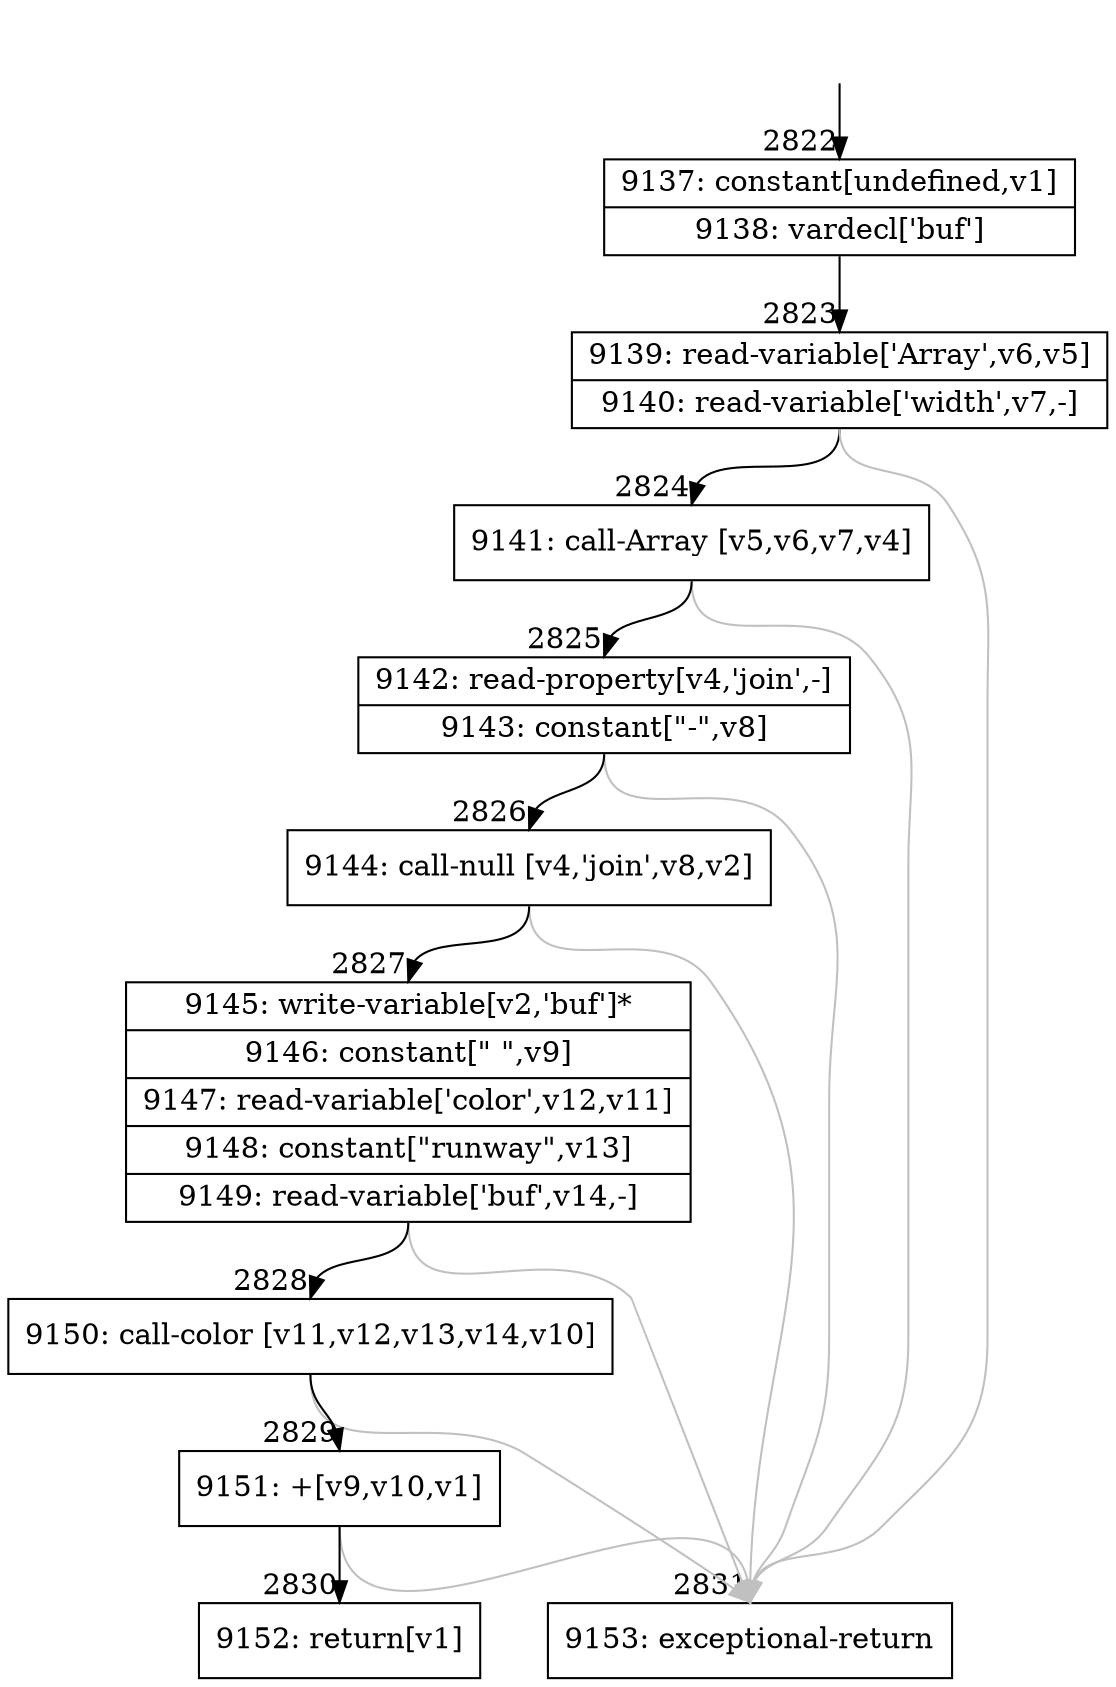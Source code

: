 digraph {
rankdir="TD"
BB_entry250[shape=none,label=""];
BB_entry250 -> BB2822 [tailport=s, headport=n, headlabel="    2822"]
BB2822 [shape=record label="{9137: constant[undefined,v1]|9138: vardecl['buf']}" ] 
BB2822 -> BB2823 [tailport=s, headport=n, headlabel="      2823"]
BB2823 [shape=record label="{9139: read-variable['Array',v6,v5]|9140: read-variable['width',v7,-]}" ] 
BB2823 -> BB2824 [tailport=s, headport=n, headlabel="      2824"]
BB2823 -> BB2831 [tailport=s, headport=n, color=gray, headlabel="      2831"]
BB2824 [shape=record label="{9141: call-Array [v5,v6,v7,v4]}" ] 
BB2824 -> BB2825 [tailport=s, headport=n, headlabel="      2825"]
BB2824 -> BB2831 [tailport=s, headport=n, color=gray]
BB2825 [shape=record label="{9142: read-property[v4,'join',-]|9143: constant[\"-\",v8]}" ] 
BB2825 -> BB2826 [tailport=s, headport=n, headlabel="      2826"]
BB2825 -> BB2831 [tailport=s, headport=n, color=gray]
BB2826 [shape=record label="{9144: call-null [v4,'join',v8,v2]}" ] 
BB2826 -> BB2827 [tailport=s, headport=n, headlabel="      2827"]
BB2826 -> BB2831 [tailport=s, headport=n, color=gray]
BB2827 [shape=record label="{9145: write-variable[v2,'buf']*|9146: constant[\"  \",v9]|9147: read-variable['color',v12,v11]|9148: constant[\"runway\",v13]|9149: read-variable['buf',v14,-]}" ] 
BB2827 -> BB2828 [tailport=s, headport=n, headlabel="      2828"]
BB2827 -> BB2831 [tailport=s, headport=n, color=gray]
BB2828 [shape=record label="{9150: call-color [v11,v12,v13,v14,v10]}" ] 
BB2828 -> BB2829 [tailport=s, headport=n, headlabel="      2829"]
BB2828 -> BB2831 [tailport=s, headport=n, color=gray]
BB2829 [shape=record label="{9151: +[v9,v10,v1]}" ] 
BB2829 -> BB2830 [tailport=s, headport=n, headlabel="      2830"]
BB2829 -> BB2831 [tailport=s, headport=n, color=gray]
BB2830 [shape=record label="{9152: return[v1]}" ] 
BB2831 [shape=record label="{9153: exceptional-return}" ] 
//#$~ 3331
}
